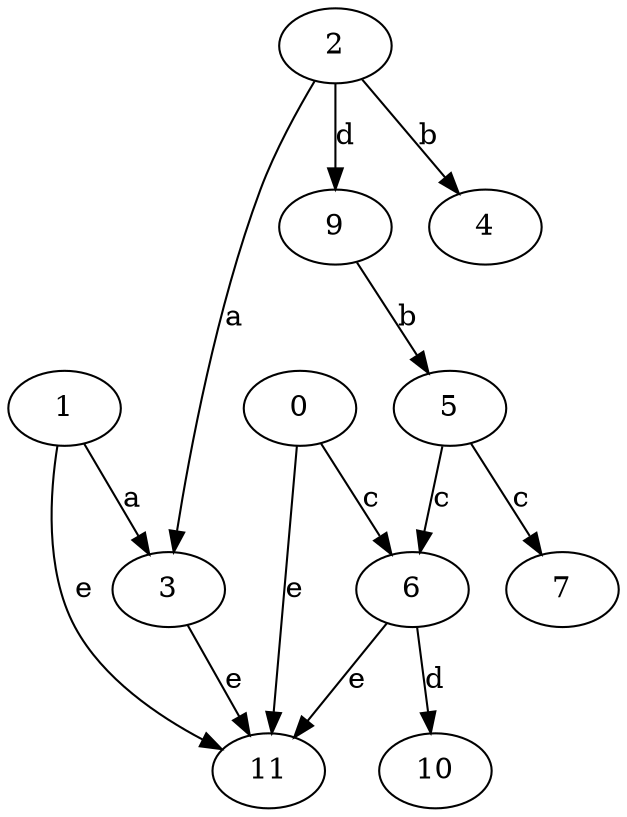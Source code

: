 strict digraph  {
1;
2;
3;
4;
5;
0;
6;
7;
9;
10;
11;
1 -> 3  [label=a];
1 -> 11  [label=e];
2 -> 3  [label=a];
2 -> 4  [label=b];
2 -> 9  [label=d];
3 -> 11  [label=e];
5 -> 6  [label=c];
5 -> 7  [label=c];
0 -> 6  [label=c];
0 -> 11  [label=e];
6 -> 10  [label=d];
6 -> 11  [label=e];
9 -> 5  [label=b];
}
